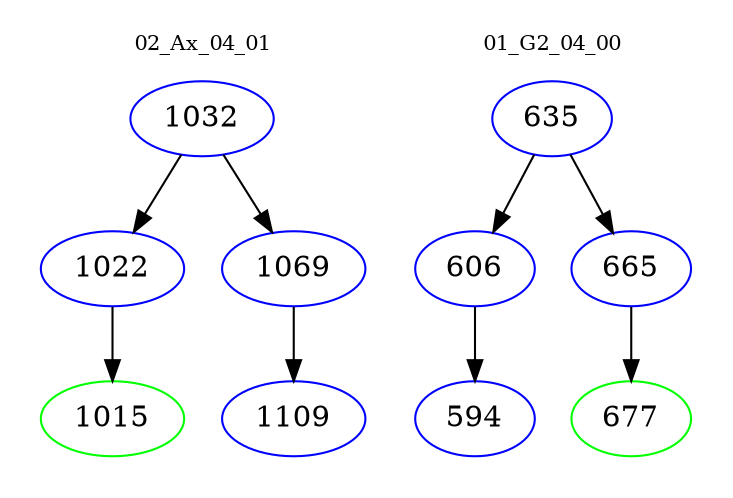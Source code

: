 digraph{
subgraph cluster_0 {
color = white
label = "02_Ax_04_01";
fontsize=10;
T0_1032 [label="1032", color="blue"]
T0_1032 -> T0_1022 [color="black"]
T0_1022 [label="1022", color="blue"]
T0_1022 -> T0_1015 [color="black"]
T0_1015 [label="1015", color="green"]
T0_1032 -> T0_1069 [color="black"]
T0_1069 [label="1069", color="blue"]
T0_1069 -> T0_1109 [color="black"]
T0_1109 [label="1109", color="blue"]
}
subgraph cluster_1 {
color = white
label = "01_G2_04_00";
fontsize=10;
T1_635 [label="635", color="blue"]
T1_635 -> T1_606 [color="black"]
T1_606 [label="606", color="blue"]
T1_606 -> T1_594 [color="black"]
T1_594 [label="594", color="blue"]
T1_635 -> T1_665 [color="black"]
T1_665 [label="665", color="blue"]
T1_665 -> T1_677 [color="black"]
T1_677 [label="677", color="green"]
}
}
